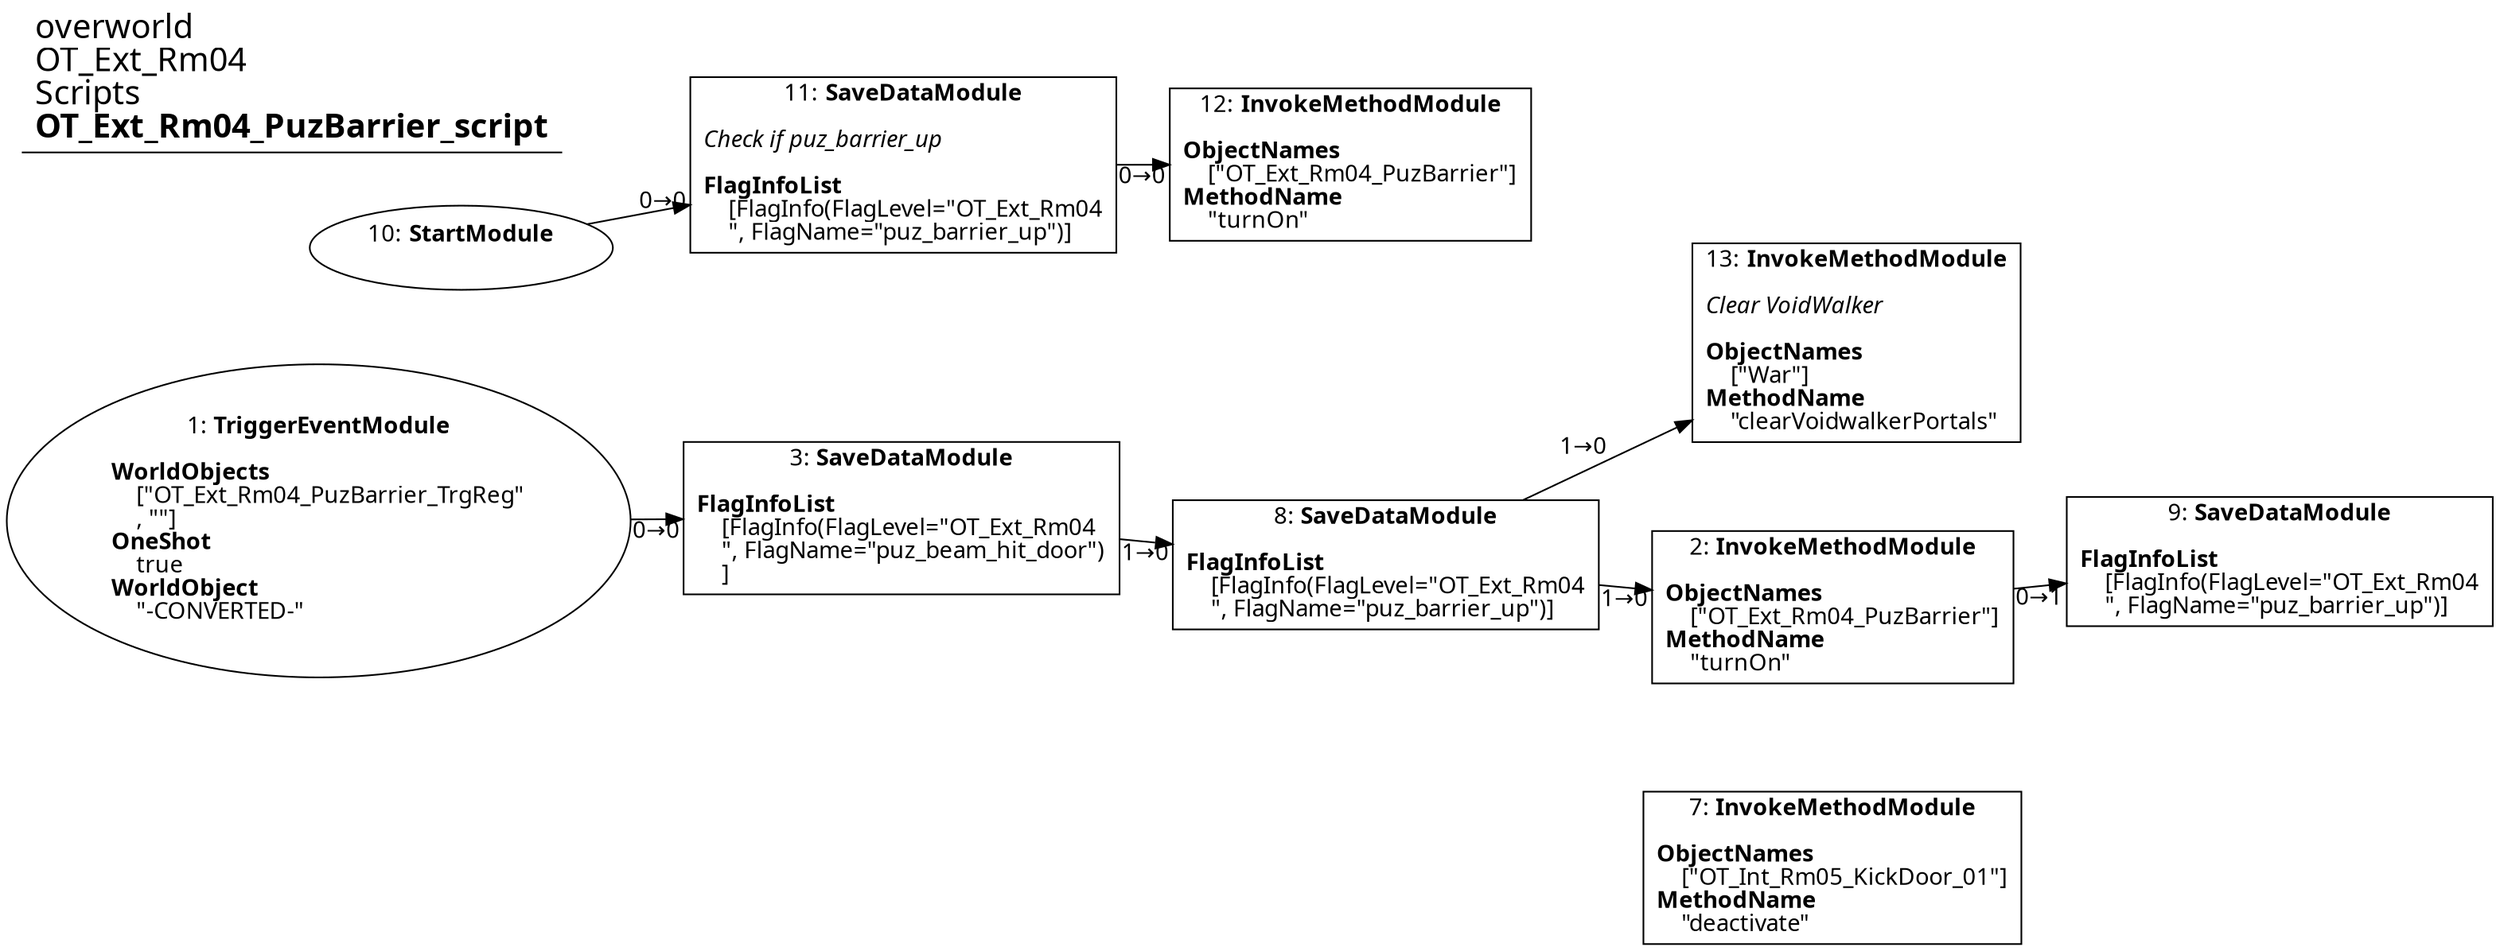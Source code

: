 digraph {
    layout = fdp;
    overlap = prism;
    sep = "+16";
    splines = spline;

    node [ shape = box ];

    graph [ fontname = "Segoe UI" ];
    node [ fontname = "Segoe UI" ];
    edge [ fontname = "Segoe UI" ];

    1 [ label = <1: <b>TriggerEventModule</b><br/><br/><b>WorldObjects</b><br align="left"/>    [&quot;OT_Ext_Rm04_PuzBarrier_TrgReg&quot;<br align="left"/>    , &quot;&quot;]<br align="left"/><b>OneShot</b><br align="left"/>    true<br align="left"/><b>WorldObject</b><br align="left"/>    &quot;-CONVERTED-&quot;<br align="left"/>> ];
    1 [ shape = oval ]
    1 [ pos = "0.102000006,-0.179!" ];
    1 -> 3 [ label = "0→0" ];

    2 [ label = <2: <b>InvokeMethodModule</b><br/><br/><b>ObjectNames</b><br align="left"/>    [&quot;OT_Ext_Rm04_PuzBarrier&quot;]<br align="left"/><b>MethodName</b><br align="left"/>    &quot;turnOn&quot;<br align="left"/>> ];
    2 [ pos = "0.892,-0.22500001!" ];
    2 -> 9 [ label = "0→1" ];

    3 [ label = <3: <b>SaveDataModule</b><br/><br/><b>FlagInfoList</b><br align="left"/>    [FlagInfo(FlagLevel=&quot;OT_Ext_Rm04<br align="left"/>    &quot;, FlagName=&quot;puz_beam_hit_door&quot;)<br align="left"/>    ]<br align="left"/>> ];
    3 [ pos = "0.39100003,-0.179!" ];
    3 -> 8 [ label = "1→0" ];

    7 [ label = <7: <b>InvokeMethodModule</b><br/><br/><b>ObjectNames</b><br align="left"/>    [&quot;OT_Int_Rm05_KickDoor_01&quot;]<br align="left"/><b>MethodName</b><br align="left"/>    &quot;deactivate&quot;<br align="left"/>> ];
    7 [ pos = "0.88900006,-0.36800003!" ];

    8 [ label = <8: <b>SaveDataModule</b><br/><br/><b>FlagInfoList</b><br align="left"/>    [FlagInfo(FlagLevel=&quot;OT_Ext_Rm04<br align="left"/>    &quot;, FlagName=&quot;puz_barrier_up&quot;)]<br align="left"/>> ];
    8 [ pos = "0.63000005,-0.202!" ];
    8 -> 2 [ label = "1→0" ];
    8 -> 13 [ label = "1→0" ];

    9 [ label = <9: <b>SaveDataModule</b><br/><br/><b>FlagInfoList</b><br align="left"/>    [FlagInfo(FlagLevel=&quot;OT_Ext_Rm04<br align="left"/>    &quot;, FlagName=&quot;puz_barrier_up&quot;)]<br align="left"/>> ];
    9 [ pos = "1.12,-0.202!" ];

    10 [ label = <10: <b>StartModule</b><br/><br/>> ];
    10 [ shape = oval ]
    10 [ pos = "0.1,0.015000001!" ];
    10 -> 11 [ label = "0→0" ];

    11 [ label = <11: <b>SaveDataModule</b><br/><br/><i>Check if puz_barrier_up<br align="left"/></i><br align="left"/><b>FlagInfoList</b><br align="left"/>    [FlagInfo(FlagLevel=&quot;OT_Ext_Rm04<br align="left"/>    &quot;, FlagName=&quot;puz_barrier_up&quot;)]<br align="left"/>> ];
    11 [ pos = "0.31300002,0.015000001!" ];
    11 -> 12 [ label = "0→0" ];

    12 [ label = <12: <b>InvokeMethodModule</b><br/><br/><b>ObjectNames</b><br align="left"/>    [&quot;OT_Ext_Rm04_PuzBarrier&quot;]<br align="left"/><b>MethodName</b><br align="left"/>    &quot;turnOn&quot;<br align="left"/>> ];
    12 [ pos = "0.554,0.015000001!" ];

    13 [ label = <13: <b>InvokeMethodModule</b><br/><br/><i>Clear VoidWalker<br align="left"/></i><br align="left"/><b>ObjectNames</b><br align="left"/>    [&quot;War&quot;]<br align="left"/><b>MethodName</b><br align="left"/>    &quot;clearVoidwalkerPortals&quot;<br align="left"/>> ];
    13 [ pos = "0.892,-0.082!" ];

    title [ pos = "0.09900001,0.016!" ];
    title [ shape = underline ];
    title [ label = <<font point-size="20">overworld<br align="left"/>OT_Ext_Rm04<br align="left"/>Scripts<br align="left"/><b>OT_Ext_Rm04_PuzBarrier_script</b><br align="left"/></font>> ];
}
